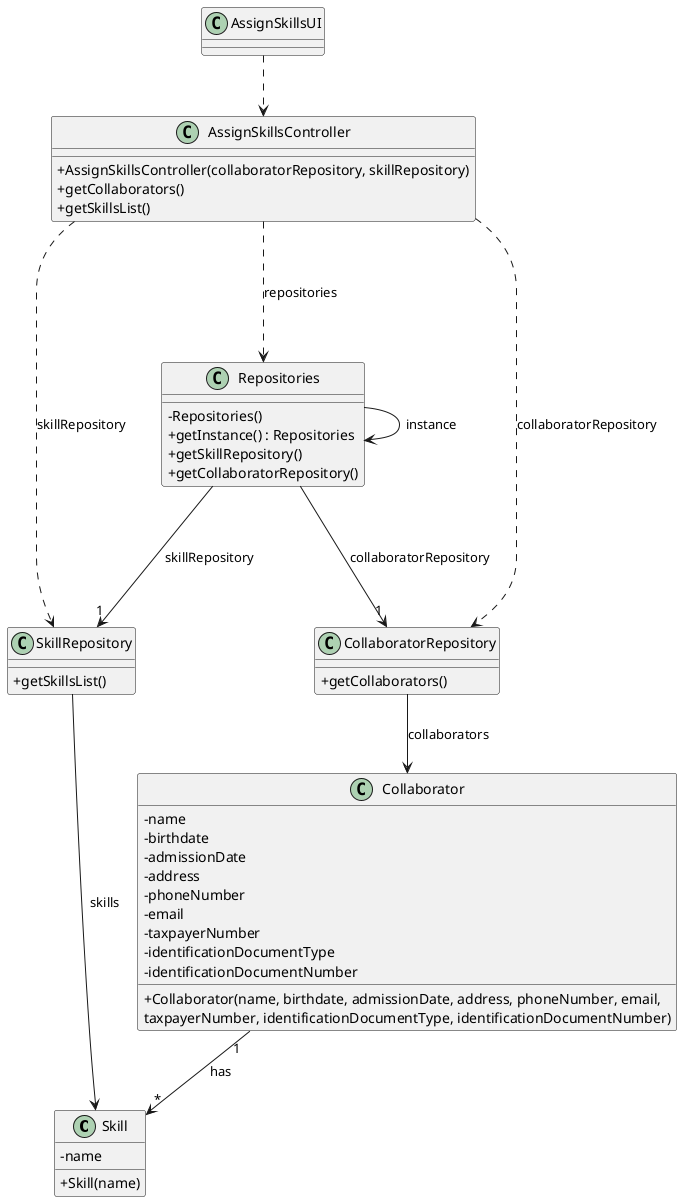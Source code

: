 @startuml
'skinparam monochrome true
skinparam packageStyle rectangle
skinparam shadowing false
skinparam linetype polyline
skinparam linetype orto

skinparam classAttributeIconSize 0

'left to right direction

class Skill
{
    - name
    + Skill(name)
}

class Collaborator {
    - name
    - birthdate
    - admissionDate
    - address
    - phoneNumber
    - email
    - taxpayerNumber
    - identificationDocumentType
    - identificationDocumentNumber
    + Collaborator(name, birthdate, admissionDate, address, phoneNumber, email, \ntaxpayerNumber, identificationDocumentType, identificationDocumentNumber)

}

class AssignSkillsController {
    + AssignSkillsController(collaboratorRepository, skillRepository)
    + getCollaborators()
    + getSkillsList()
}

class AssignSkillsUI {
}

class Repositories {
    - Repositories()
    + getInstance() : Repositories
    + getSkillRepository()
    + getCollaboratorRepository()
}

class SkillRepository {
    + getSkillsList()
}

class CollaboratorRepository {
    + getCollaborators()
}


Collaborator "1" --> "*" Skill: has
AssignSkillsUI ..> AssignSkillsController
AssignSkillsController ...> Repositories: repositories
AssignSkillsController ..> SkillRepository: skillRepository
AssignSkillsController ..> CollaboratorRepository: collaboratorRepository

Repositories -> Repositories : instance
Repositories ---> "1" SkillRepository: skillRepository
Repositories ---> "1" CollaboratorRepository: collaboratorRepository

SkillRepository --> Skill: skills
CollaboratorRepository --> Collaborator: collaborators


@enduml